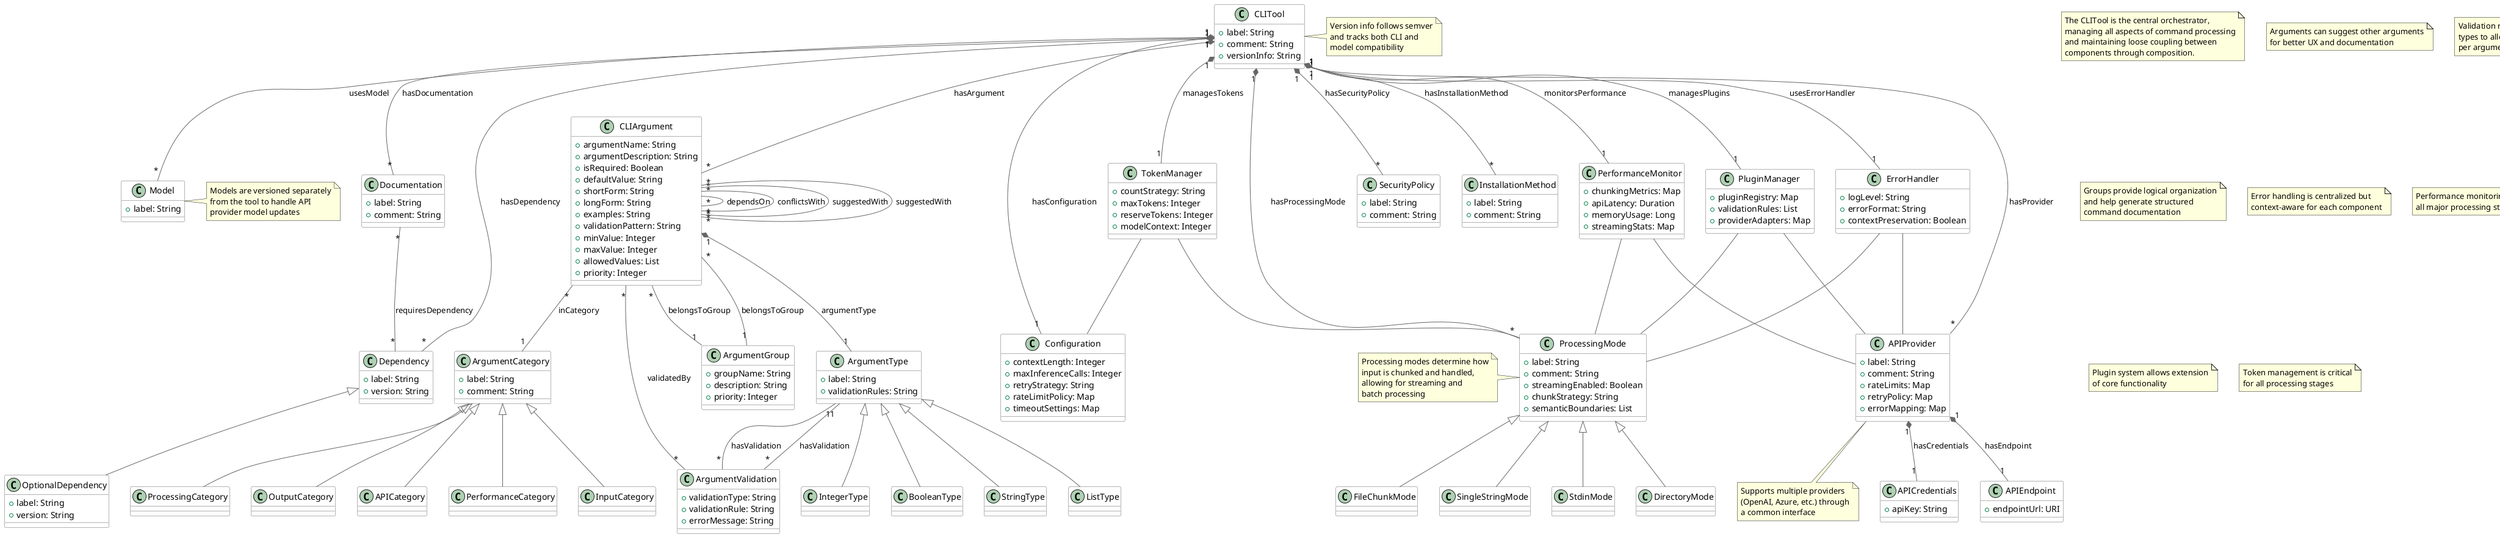 @startuml cllm_ontology

skinparam class {
    BackgroundColor White
    ArrowColor #666666
    BorderColor #666666
}

note as N1
  The CLITool is the central orchestrator,
  managing all aspects of command processing
  and maintaining loose coupling between
  components through composition.
end note

' Core Classes
class CLITool {
    +label: String
    +comment: String
    +versionInfo: String
}

note right of CLITool
  Version info follows semver
  and tracks both CLI and
  model compatibility
end note

class APIProvider {
    +label: String
    +comment: String
    +rateLimits: Map
    +retryPolicy: Map
    +errorMapping: Map
}

note bottom of APIProvider
  Supports multiple providers
  (OpenAI, Azure, etc.) through
  a common interface
end note

class Model {
    +label: String
}

note right of Model
  Models are versioned separately
  from the tool to handle API
  provider model updates
end note

class ProcessingMode {
    +label: String
    +comment: String
    +streamingEnabled: Boolean
    +chunkStrategy: String
    +semanticBoundaries: List
}

note left of ProcessingMode
  Processing modes determine how
  input is chunked and handled,
  allowing for streaming and
  batch processing
end note

class Configuration {
    +contextLength: Integer
    +maxInferenceCalls: Integer
    +retryStrategy: String
    +rateLimitPolicy: Map
    +timeoutSettings: Map
}

class Dependency {
    +label: String
    +version: String
}

class OptionalDependency {
    +label: String
    +version: String
}

class Documentation {
    +label: String
    +comment: String
}

class APICredentials {
    +apiKey: String
}

class APIEndpoint {
    +endpointUrl: URI
}

' CLI Argument Classes
class CLIArgument {
    +argumentName: String
    +argumentDescription: String
    +isRequired: Boolean
    +defaultValue: String
    +shortForm: String
    +longForm: String
    +examples: String
    +validationPattern: String
    +minValue: Integer
    +maxValue: Integer
    +allowedValues: List
    +priority: Integer
}

class ArgumentGroup {
    +groupName: String
    +description: String
    +priority: Integer
}

class ArgumentCategory {
    +label: String
    +comment: String
}

class ArgumentType {
    +label: String
    +validationRules: String
}

class ArgumentValidation {
    +validationType: String
    +validationRule: String
    +errorMessage: String
}

' Security and Installation
class SecurityPolicy {
    +label: String
    +comment: String
}

class InstallationMethod {
    +label: String
    +comment: String
}

' Additional Core Classes
class ErrorHandler {
    +logLevel: String
    +errorFormat: String
    +contextPreservation: Boolean
}

class PerformanceMonitor {
    +chunkingMetrics: Map
    +apiLatency: Duration
    +memoryUsage: Long
    +streamingStats: Map
}

class PluginManager {
    +pluginRegistry: Map
    +validationRules: List
    +providerAdapters: Map
}

class TokenManager {
    +countStrategy: String
    +maxTokens: Integer
    +reserveTokens: Integer
    +modelContext: Integer
}

' Relationships
CLITool "1" *-- "*" CLIArgument : hasArgument
CLITool "1" *-- "*" Dependency : hasDependency
CLITool "1" *-- "*" Documentation : hasDocumentation
CLITool "1" *-- "*" APIProvider : hasProvider
CLITool "1" *-- "*" Model : usesModel
CLITool "1" *-- "*" ProcessingMode : hasProcessingMode
CLITool "1" *-- "1" Configuration : hasConfiguration
CLITool "1" *-- "*" SecurityPolicy : hasSecurityPolicy
CLITool "1" *-- "*" InstallationMethod : hasInstallationMethod
CLITool "1" *-- "1" ErrorHandler : usesErrorHandler
CLITool "1" *-- "1" PerformanceMonitor : monitorsPerformance
CLITool "1" *-- "1" PluginManager : managesPlugins
CLITool "1" *-- "1" TokenManager : managesTokens

APIProvider "1" *-- "1" APICredentials : hasCredentials
APIProvider "1" *-- "1" APIEndpoint : hasEndpoint

CLIArgument "1" *-- "1" ArgumentType : argumentType
CLIArgument "*" -- "1" ArgumentCategory : inCategory
CLIArgument "*" -- "*" CLIArgument : dependsOn
CLIArgument "*" -- "*" CLIArgument : conflictsWith

Documentation "*" -- "*" Dependency : requiresDependency

Dependency <|-- OptionalDependency

' New Relationships
CLIArgument "*" -- "1" ArgumentGroup : belongsToGroup
ArgumentType "1" -- "*" ArgumentValidation : hasValidation
CLIArgument "*" -- "*" CLIArgument : suggestedWith
CLIArgument "*" -- "*" ArgumentValidation : validatedBy

' Argument Categories
ArgumentCategory <|-- InputCategory
ArgumentCategory <|-- ProcessingCategory
ArgumentCategory <|-- OutputCategory
ArgumentCategory <|-- APICategory
ArgumentCategory <|-- PerformanceCategory

' Argument Types
ArgumentType <|-- IntegerType
ArgumentType <|-- BooleanType
ArgumentType <|-- StringType
ArgumentType <|-- ListType

' Processing Modes
ProcessingMode <|-- FileChunkMode
ProcessingMode <|-- SingleStringMode
ProcessingMode <|-- StdinMode
ProcessingMode <|-- DirectoryMode

note "Arguments can suggest other arguments\nfor better UX and documentation" as N2
CLIArgument "*" -- "*" CLIArgument : suggestedWith

note "Validation rules are separated from\ntypes to allow for custom validation\nper argument instance" as N3
ArgumentType "1" -- "*" ArgumentValidation : hasValidation

note "Groups provide logical organization\nand help generate structured\ncommand documentation" as N4
CLIArgument "*" -- "1" ArgumentGroup : belongsToGroup

note "Error handling is centralized but\ncontext-aware for each component" as N5
ErrorHandler -- ProcessingMode
ErrorHandler -- APIProvider

note "Performance monitoring tracks\nall major processing stages" as N6
PerformanceMonitor -- ProcessingMode
PerformanceMonitor -- APIProvider

note "Plugin system allows extension\nof core functionality" as N7
PluginManager -- ProcessingMode
PluginManager -- APIProvider

note "Token management is critical\nfor all processing stages" as N8
TokenManager -- ProcessingMode
TokenManager -- Configuration

@enduml 